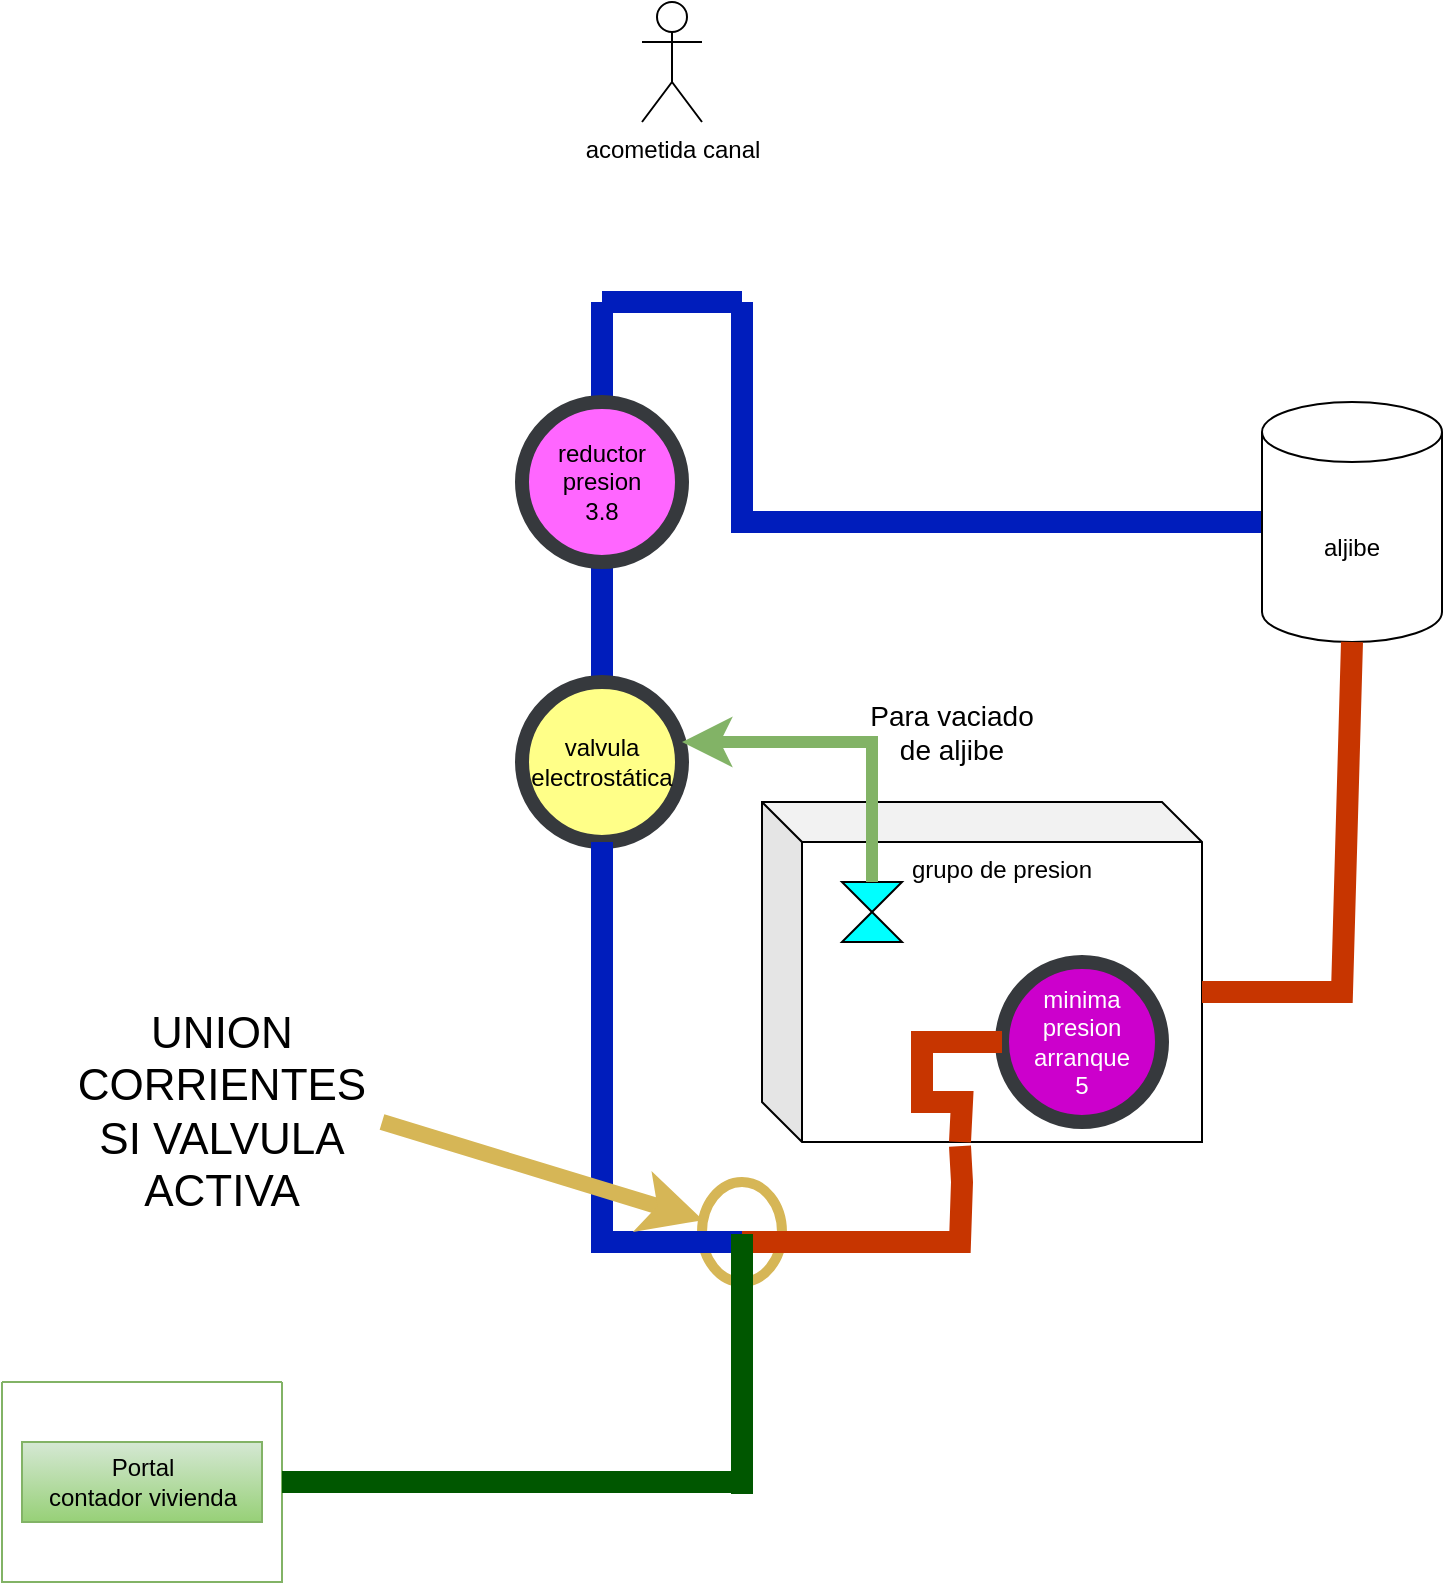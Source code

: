 <mxfile version="21.1.8" type="github">
  <diagram name="Página-1" id="f70GAZWOEkdoJ8vqmtTh">
    <mxGraphModel dx="1434" dy="764" grid="1" gridSize="10" guides="1" tooltips="1" connect="1" arrows="1" fold="1" page="1" pageScale="1" pageWidth="827" pageHeight="1169" math="0" shadow="0">
      <root>
        <mxCell id="0" />
        <mxCell id="1" parent="0" />
        <mxCell id="2pclpQiGbLNcuhrag6q6-33" value="" style="ellipse;whiteSpace=wrap;html=1;fillColor=none;strokeColor=#d6b656;strokeWidth=5;gradientColor=#ffd966;" parent="1" vertex="1">
          <mxGeometry x="440" y="640" width="40" height="50" as="geometry" />
        </mxCell>
        <mxCell id="2pclpQiGbLNcuhrag6q6-1" value="" style="endArrow=none;html=1;rounded=0;strokeWidth=11;fillColor=#0050ef;strokeColor=#001DBC;exitX=0.5;exitY=0;exitDx=0;exitDy=0;entryX=0.5;entryY=1;entryDx=0;entryDy=0;" parent="1" edge="1" target="6dBVptVX1iW7L6WTycLs-11" source="2pclpQiGbLNcuhrag6q6-4">
          <mxGeometry width="50" height="50" relative="1" as="geometry">
            <mxPoint x="400" y="375" as="sourcePoint" />
            <mxPoint x="380" y="330" as="targetPoint" />
          </mxGeometry>
        </mxCell>
        <mxCell id="2pclpQiGbLNcuhrag6q6-2" value="" style="endArrow=none;html=1;rounded=0;strokeWidth=11;exitX=0.5;exitY=0;exitDx=0;exitDy=0;fillColor=#0050ef;strokeColor=#001DBC;targetPerimeterSpacing=11;" parent="1" source="6dBVptVX1iW7L6WTycLs-11" edge="1">
          <mxGeometry width="50" height="50" relative="1" as="geometry">
            <mxPoint x="390" y="360" as="sourcePoint" />
            <mxPoint x="390" y="200" as="targetPoint" />
          </mxGeometry>
        </mxCell>
        <mxCell id="2pclpQiGbLNcuhrag6q6-3" value="" style="endArrow=none;html=1;rounded=0;strokeWidth=11;fillColor=#0050ef;strokeColor=#001DBC;exitX=0;exitY=0.5;exitDx=0;exitDy=0;exitPerimeter=0;" parent="1" edge="1" source="2pclpQiGbLNcuhrag6q6-8">
          <mxGeometry width="50" height="50" relative="1" as="geometry">
            <mxPoint x="460" y="310" as="sourcePoint" />
            <mxPoint x="460" y="200" as="targetPoint" />
            <Array as="points">
              <mxPoint x="460" y="310" />
            </Array>
          </mxGeometry>
        </mxCell>
        <mxCell id="2pclpQiGbLNcuhrag6q6-4" value="valvula electrostática" style="ellipse;whiteSpace=wrap;html=1;fillColor=#ffff88;strokeColor=#36393d;strokeWidth=7;" parent="1" vertex="1">
          <mxGeometry x="350" y="390" width="80" height="80" as="geometry" />
        </mxCell>
        <mxCell id="2pclpQiGbLNcuhrag6q6-8" value="aljibe" style="shape=cylinder3;whiteSpace=wrap;html=1;boundedLbl=1;backgroundOutline=1;size=15;" parent="1" vertex="1">
          <mxGeometry x="720" y="250" width="90" height="120" as="geometry" />
        </mxCell>
        <mxCell id="2pclpQiGbLNcuhrag6q6-10" value="grupo de presion" style="shape=cube;whiteSpace=wrap;html=1;boundedLbl=1;backgroundOutline=1;darkOpacity=0.05;darkOpacity2=0.1;verticalAlign=top;" parent="1" vertex="1">
          <mxGeometry x="470" y="450" width="220" height="170" as="geometry" />
        </mxCell>
        <mxCell id="2pclpQiGbLNcuhrag6q6-12" value="acometida canal&lt;br&gt;" style="shape=umlActor;verticalLabelPosition=bottom;verticalAlign=top;html=1;outlineConnect=0;" parent="1" vertex="1">
          <mxGeometry x="410" y="50" width="30" height="60" as="geometry" />
        </mxCell>
        <mxCell id="2pclpQiGbLNcuhrag6q6-16" value="" style="endArrow=none;html=1;rounded=0;strokeWidth=11;fillColor=#fa6800;strokeColor=#C73500;entryX=0.5;entryY=1;entryDx=0;entryDy=0;entryPerimeter=0;exitX=0;exitY=0;exitDx=220;exitDy=95;exitPerimeter=0;" parent="1" target="2pclpQiGbLNcuhrag6q6-8" edge="1" source="2pclpQiGbLNcuhrag6q6-10">
          <mxGeometry width="50" height="50" relative="1" as="geometry">
            <mxPoint x="680" y="500" as="sourcePoint" />
            <mxPoint x="410" y="690" as="targetPoint" />
            <Array as="points">
              <mxPoint x="760" y="545" />
            </Array>
          </mxGeometry>
        </mxCell>
        <mxCell id="2pclpQiGbLNcuhrag6q6-20" value="" style="endArrow=none;html=1;rounded=0;strokeWidth=11;entryX=0.5;entryY=1;entryDx=0;entryDy=0;fillColor=#0050ef;strokeColor=#001DBC;" parent="1" target="2pclpQiGbLNcuhrag6q6-4" edge="1">
          <mxGeometry width="50" height="50" relative="1" as="geometry">
            <mxPoint x="460" y="670" as="sourcePoint" />
            <mxPoint x="389.5" y="515" as="targetPoint" />
            <Array as="points">
              <mxPoint x="390" y="670" />
            </Array>
          </mxGeometry>
        </mxCell>
        <mxCell id="2pclpQiGbLNcuhrag6q6-25" value="" style="endArrow=none;html=1;rounded=0;strokeWidth=11;fillColor=#fa6800;strokeColor=#C73500;entryX=0.45;entryY=1.012;entryDx=0;entryDy=0;entryPerimeter=0;" parent="1" edge="1" target="2pclpQiGbLNcuhrag6q6-10">
          <mxGeometry width="50" height="50" relative="1" as="geometry">
            <mxPoint x="460" y="670" as="sourcePoint" />
            <mxPoint x="544.92" y="630.96" as="targetPoint" />
            <Array as="points">
              <mxPoint x="569" y="670" />
              <mxPoint x="570" y="640" />
            </Array>
          </mxGeometry>
        </mxCell>
        <mxCell id="2pclpQiGbLNcuhrag6q6-26" value="" style="endArrow=none;html=1;rounded=0;strokeWidth=11;fillColor=#008a00;strokeColor=#005700;" parent="1" edge="1">
          <mxGeometry width="50" height="50" relative="1" as="geometry">
            <mxPoint x="460" y="796" as="sourcePoint" />
            <mxPoint x="460" y="666" as="targetPoint" />
          </mxGeometry>
        </mxCell>
        <mxCell id="2pclpQiGbLNcuhrag6q6-27" value="" style="swimlane;startSize=0;fillColor=#d5e8d4;gradientColor=#97d077;strokeColor=#82b366;" parent="1" vertex="1">
          <mxGeometry x="90" y="740" width="140" height="100" as="geometry" />
        </mxCell>
        <mxCell id="2pclpQiGbLNcuhrag6q6-29" value="Portal&lt;br&gt;contador vivienda" style="text;html=1;align=center;verticalAlign=middle;resizable=0;points=[];autosize=1;strokeColor=#82b366;fillColor=#d5e8d4;gradientColor=#97d077;" parent="2pclpQiGbLNcuhrag6q6-27" vertex="1">
          <mxGeometry x="10" y="30" width="120" height="40" as="geometry" />
        </mxCell>
        <mxCell id="2pclpQiGbLNcuhrag6q6-28" value="" style="endArrow=none;html=1;rounded=0;strokeWidth=11;fillColor=#008a00;strokeColor=#005700;entryX=1;entryY=0.5;entryDx=0;entryDy=0;" parent="1" target="2pclpQiGbLNcuhrag6q6-27" edge="1">
          <mxGeometry width="50" height="50" relative="1" as="geometry">
            <mxPoint x="460" y="790" as="sourcePoint" />
            <mxPoint x="260" y="790" as="targetPoint" />
            <Array as="points">
              <mxPoint x="410" y="790" />
            </Array>
          </mxGeometry>
        </mxCell>
        <mxCell id="2pclpQiGbLNcuhrag6q6-30" value="" style="endArrow=none;html=1;rounded=0;strokeWidth=11;fillColor=#0050ef;strokeColor=#001DBC;" parent="1" edge="1">
          <mxGeometry width="50" height="50" relative="1" as="geometry">
            <mxPoint x="460" y="200" as="sourcePoint" />
            <mxPoint x="390" y="200" as="targetPoint" />
          </mxGeometry>
        </mxCell>
        <mxCell id="2pclpQiGbLNcuhrag6q6-34" value="" style="endArrow=classic;html=1;rounded=0;strokeWidth=8;fillColor=#fff2cc;gradientColor=#ffd966;strokeColor=#d6b656;" parent="1" target="2pclpQiGbLNcuhrag6q6-33" edge="1">
          <mxGeometry width="50" height="50" relative="1" as="geometry">
            <mxPoint x="280" y="610" as="sourcePoint" />
            <mxPoint x="350" y="640" as="targetPoint" />
          </mxGeometry>
        </mxCell>
        <mxCell id="2pclpQiGbLNcuhrag6q6-40" value="UNION CORRIENTES&lt;br&gt;SI VALVULA ACTIVA" style="text;html=1;strokeColor=none;fillColor=none;align=center;verticalAlign=middle;whiteSpace=wrap;rounded=0;fontSize=22;" parent="1" vertex="1">
          <mxGeometry x="170" y="590.0" width="60" height="30" as="geometry" />
        </mxCell>
        <mxCell id="6dBVptVX1iW7L6WTycLs-4" value="" style="shape=collate;whiteSpace=wrap;html=1;fillColor=#00FFFF;" vertex="1" parent="1">
          <mxGeometry x="510" y="490" width="30" height="30" as="geometry" />
        </mxCell>
        <mxCell id="6dBVptVX1iW7L6WTycLs-11" value="reductor presion&lt;br&gt;3.8" style="ellipse;whiteSpace=wrap;html=1;fillColor=#FF66FF;strokeColor=#36393d;strokeWidth=7;" vertex="1" parent="1">
          <mxGeometry x="350" y="250" width="80" height="80" as="geometry" />
        </mxCell>
        <mxCell id="6dBVptVX1iW7L6WTycLs-13" value="minima presion arranque&lt;br&gt;5" style="ellipse;whiteSpace=wrap;html=1;fillColor=#CC00CC;strokeColor=#36393d;strokeWidth=7;fontColor=#FFFFFF;" vertex="1" parent="1">
          <mxGeometry x="590" y="530" width="80" height="80" as="geometry" />
        </mxCell>
        <mxCell id="2pclpQiGbLNcuhrag6q6-18" style="edgeStyle=orthogonalEdgeStyle;rounded=0;orthogonalLoop=1;jettySize=auto;html=1;fillColor=#d5e8d4;strokeColor=#82b366;strokeWidth=6;exitX=0.5;exitY=0;exitDx=0;exitDy=0;entryX=1;entryY=0.375;entryDx=0;entryDy=0;entryPerimeter=0;" parent="1" source="6dBVptVX1iW7L6WTycLs-4" target="2pclpQiGbLNcuhrag6q6-4" edge="1">
          <mxGeometry relative="1" as="geometry">
            <mxPoint x="539" y="400" as="sourcePoint" />
            <mxPoint x="530" y="360" as="targetPoint" />
          </mxGeometry>
        </mxCell>
        <mxCell id="6dBVptVX1iW7L6WTycLs-18" value="Para vaciado de aljibe" style="text;html=1;strokeColor=none;fillColor=none;align=center;verticalAlign=middle;whiteSpace=wrap;rounded=0;fontSize=14;" vertex="1" parent="1">
          <mxGeometry x="520" y="400" width="90" height="30" as="geometry" />
        </mxCell>
        <mxCell id="6dBVptVX1iW7L6WTycLs-20" value="" style="endArrow=none;html=1;rounded=0;strokeWidth=11;fillColor=#fa6800;strokeColor=#C73500;exitX=0.45;exitY=1;exitDx=0;exitDy=0;exitPerimeter=0;" edge="1" parent="1" source="2pclpQiGbLNcuhrag6q6-10" target="6dBVptVX1iW7L6WTycLs-13">
          <mxGeometry width="50" height="50" relative="1" as="geometry">
            <mxPoint x="590" y="610" as="sourcePoint" />
            <mxPoint x="700" y="720" as="targetPoint" />
            <Array as="points">
              <mxPoint x="570" y="600" />
              <mxPoint x="550" y="600" />
              <mxPoint x="550" y="570" />
            </Array>
          </mxGeometry>
        </mxCell>
      </root>
    </mxGraphModel>
  </diagram>
</mxfile>
